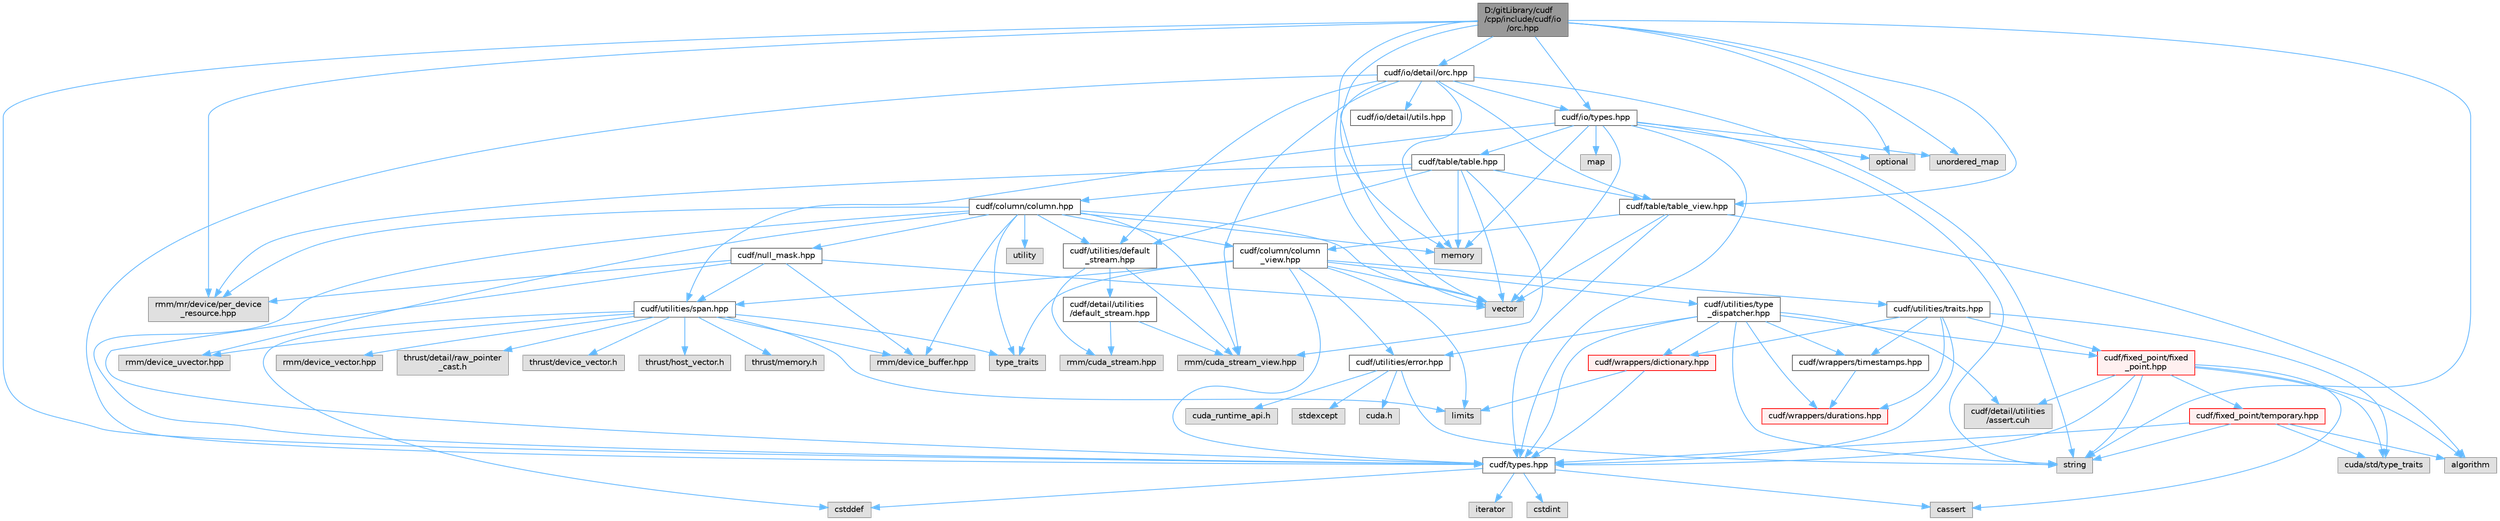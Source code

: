 digraph "D:/gitLibrary/cudf/cpp/include/cudf/io/orc.hpp"
{
 // LATEX_PDF_SIZE
  bgcolor="transparent";
  edge [fontname=Helvetica,fontsize=10,labelfontname=Helvetica,labelfontsize=10];
  node [fontname=Helvetica,fontsize=10,shape=box,height=0.2,width=0.4];
  Node1 [id="Node000001",label="D:/gitLibrary/cudf\l/cpp/include/cudf/io\l/orc.hpp",height=0.2,width=0.4,color="gray40", fillcolor="grey60", style="filled", fontcolor="black",tooltip=" "];
  Node1 -> Node2 [id="edge1_Node000001_Node000002",color="steelblue1",style="solid",tooltip=" "];
  Node2 [id="Node000002",label="cudf/io/detail/orc.hpp",height=0.2,width=0.4,color="grey40", fillcolor="white", style="filled",URL="$detail_2orc_8hpp.html",tooltip=" "];
  Node2 -> Node3 [id="edge2_Node000002_Node000003",color="steelblue1",style="solid",tooltip=" "];
  Node3 [id="Node000003",label="cudf/io/detail/utils.hpp",height=0.2,width=0.4,color="grey40", fillcolor="white", style="filled",URL="$utils_8hpp.html",tooltip=" "];
  Node2 -> Node4 [id="edge3_Node000002_Node000004",color="steelblue1",style="solid",tooltip=" "];
  Node4 [id="Node000004",label="cudf/io/types.hpp",height=0.2,width=0.4,color="grey40", fillcolor="white", style="filled",URL="$io_2types_8hpp.html",tooltip="cuDF-IO API type definitions"];
  Node4 -> Node5 [id="edge4_Node000004_Node000005",color="steelblue1",style="solid",tooltip=" "];
  Node5 [id="Node000005",label="cudf/table/table.hpp",height=0.2,width=0.4,color="grey40", fillcolor="white", style="filled",URL="$table_8hpp.html",tooltip="Class definition for cudf::table"];
  Node5 -> Node6 [id="edge5_Node000005_Node000006",color="steelblue1",style="solid",tooltip=" "];
  Node6 [id="Node000006",label="cudf/column/column.hpp",height=0.2,width=0.4,color="grey40", fillcolor="white", style="filled",URL="$column_8hpp.html",tooltip="Class definition for cudf::column"];
  Node6 -> Node7 [id="edge6_Node000006_Node000007",color="steelblue1",style="solid",tooltip=" "];
  Node7 [id="Node000007",label="cudf/column/column\l_view.hpp",height=0.2,width=0.4,color="grey40", fillcolor="white", style="filled",URL="$column__view_8hpp.html",tooltip="column view class definitions"];
  Node7 -> Node8 [id="edge7_Node000007_Node000008",color="steelblue1",style="solid",tooltip=" "];
  Node8 [id="Node000008",label="cudf/types.hpp",height=0.2,width=0.4,color="grey40", fillcolor="white", style="filled",URL="$types_8hpp.html",tooltip="Type declarations for libcudf."];
  Node8 -> Node9 [id="edge8_Node000008_Node000009",color="steelblue1",style="solid",tooltip=" "];
  Node9 [id="Node000009",label="cassert",height=0.2,width=0.4,color="grey60", fillcolor="#E0E0E0", style="filled",tooltip=" "];
  Node8 -> Node10 [id="edge9_Node000008_Node000010",color="steelblue1",style="solid",tooltip=" "];
  Node10 [id="Node000010",label="cstddef",height=0.2,width=0.4,color="grey60", fillcolor="#E0E0E0", style="filled",tooltip=" "];
  Node8 -> Node11 [id="edge10_Node000008_Node000011",color="steelblue1",style="solid",tooltip=" "];
  Node11 [id="Node000011",label="cstdint",height=0.2,width=0.4,color="grey60", fillcolor="#E0E0E0", style="filled",tooltip=" "];
  Node8 -> Node12 [id="edge11_Node000008_Node000012",color="steelblue1",style="solid",tooltip=" "];
  Node12 [id="Node000012",label="iterator",height=0.2,width=0.4,color="grey60", fillcolor="#E0E0E0", style="filled",tooltip=" "];
  Node7 -> Node13 [id="edge12_Node000007_Node000013",color="steelblue1",style="solid",tooltip=" "];
  Node13 [id="Node000013",label="cudf/utilities/error.hpp",height=0.2,width=0.4,color="grey40", fillcolor="white", style="filled",URL="$error_8hpp.html",tooltip=" "];
  Node13 -> Node14 [id="edge13_Node000013_Node000014",color="steelblue1",style="solid",tooltip=" "];
  Node14 [id="Node000014",label="cuda.h",height=0.2,width=0.4,color="grey60", fillcolor="#E0E0E0", style="filled",tooltip=" "];
  Node13 -> Node15 [id="edge14_Node000013_Node000015",color="steelblue1",style="solid",tooltip=" "];
  Node15 [id="Node000015",label="cuda_runtime_api.h",height=0.2,width=0.4,color="grey60", fillcolor="#E0E0E0", style="filled",tooltip=" "];
  Node13 -> Node16 [id="edge15_Node000013_Node000016",color="steelblue1",style="solid",tooltip=" "];
  Node16 [id="Node000016",label="stdexcept",height=0.2,width=0.4,color="grey60", fillcolor="#E0E0E0", style="filled",tooltip=" "];
  Node13 -> Node17 [id="edge16_Node000013_Node000017",color="steelblue1",style="solid",tooltip=" "];
  Node17 [id="Node000017",label="string",height=0.2,width=0.4,color="grey60", fillcolor="#E0E0E0", style="filled",tooltip=" "];
  Node7 -> Node18 [id="edge17_Node000007_Node000018",color="steelblue1",style="solid",tooltip=" "];
  Node18 [id="Node000018",label="cudf/utilities/span.hpp",height=0.2,width=0.4,color="grey40", fillcolor="white", style="filled",URL="$span_8hpp.html",tooltip=" "];
  Node18 -> Node19 [id="edge18_Node000018_Node000019",color="steelblue1",style="solid",tooltip=" "];
  Node19 [id="Node000019",label="rmm/device_buffer.hpp",height=0.2,width=0.4,color="grey60", fillcolor="#E0E0E0", style="filled",tooltip=" "];
  Node18 -> Node20 [id="edge19_Node000018_Node000020",color="steelblue1",style="solid",tooltip=" "];
  Node20 [id="Node000020",label="rmm/device_uvector.hpp",height=0.2,width=0.4,color="grey60", fillcolor="#E0E0E0", style="filled",tooltip=" "];
  Node18 -> Node21 [id="edge20_Node000018_Node000021",color="steelblue1",style="solid",tooltip=" "];
  Node21 [id="Node000021",label="rmm/device_vector.hpp",height=0.2,width=0.4,color="grey60", fillcolor="#E0E0E0", style="filled",tooltip=" "];
  Node18 -> Node22 [id="edge21_Node000018_Node000022",color="steelblue1",style="solid",tooltip=" "];
  Node22 [id="Node000022",label="thrust/detail/raw_pointer\l_cast.h",height=0.2,width=0.4,color="grey60", fillcolor="#E0E0E0", style="filled",tooltip=" "];
  Node18 -> Node23 [id="edge22_Node000018_Node000023",color="steelblue1",style="solid",tooltip=" "];
  Node23 [id="Node000023",label="thrust/device_vector.h",height=0.2,width=0.4,color="grey60", fillcolor="#E0E0E0", style="filled",tooltip=" "];
  Node18 -> Node24 [id="edge23_Node000018_Node000024",color="steelblue1",style="solid",tooltip=" "];
  Node24 [id="Node000024",label="thrust/host_vector.h",height=0.2,width=0.4,color="grey60", fillcolor="#E0E0E0", style="filled",tooltip=" "];
  Node18 -> Node25 [id="edge24_Node000018_Node000025",color="steelblue1",style="solid",tooltip=" "];
  Node25 [id="Node000025",label="thrust/memory.h",height=0.2,width=0.4,color="grey60", fillcolor="#E0E0E0", style="filled",tooltip=" "];
  Node18 -> Node10 [id="edge25_Node000018_Node000010",color="steelblue1",style="solid",tooltip=" "];
  Node18 -> Node26 [id="edge26_Node000018_Node000026",color="steelblue1",style="solid",tooltip=" "];
  Node26 [id="Node000026",label="limits",height=0.2,width=0.4,color="grey60", fillcolor="#E0E0E0", style="filled",tooltip=" "];
  Node18 -> Node27 [id="edge27_Node000018_Node000027",color="steelblue1",style="solid",tooltip=" "];
  Node27 [id="Node000027",label="type_traits",height=0.2,width=0.4,color="grey60", fillcolor="#E0E0E0", style="filled",tooltip=" "];
  Node7 -> Node28 [id="edge28_Node000007_Node000028",color="steelblue1",style="solid",tooltip=" "];
  Node28 [id="Node000028",label="cudf/utilities/traits.hpp",height=0.2,width=0.4,color="grey40", fillcolor="white", style="filled",URL="$traits_8hpp.html",tooltip=" "];
  Node28 -> Node29 [id="edge29_Node000028_Node000029",color="steelblue1",style="solid",tooltip=" "];
  Node29 [id="Node000029",label="cudf/fixed_point/fixed\l_point.hpp",height=0.2,width=0.4,color="red", fillcolor="#FFF0F0", style="filled",URL="$fixed__point_8hpp.html",tooltip="Class definition for fixed point data type"];
  Node29 -> Node30 [id="edge30_Node000029_Node000030",color="steelblue1",style="solid",tooltip=" "];
  Node30 [id="Node000030",label="cudf/detail/utilities\l/assert.cuh",height=0.2,width=0.4,color="grey60", fillcolor="#E0E0E0", style="filled",tooltip=" "];
  Node29 -> Node31 [id="edge31_Node000029_Node000031",color="steelblue1",style="solid",tooltip=" "];
  Node31 [id="Node000031",label="cudf/fixed_point/temporary.hpp",height=0.2,width=0.4,color="red", fillcolor="#FFF0F0", style="filled",URL="$temporary_8hpp.html",tooltip=" "];
  Node31 -> Node8 [id="edge32_Node000031_Node000008",color="steelblue1",style="solid",tooltip=" "];
  Node31 -> Node34 [id="edge33_Node000031_Node000034",color="steelblue1",style="solid",tooltip=" "];
  Node34 [id="Node000034",label="cuda/std/type_traits",height=0.2,width=0.4,color="grey60", fillcolor="#E0E0E0", style="filled",tooltip=" "];
  Node31 -> Node35 [id="edge34_Node000031_Node000035",color="steelblue1",style="solid",tooltip=" "];
  Node35 [id="Node000035",label="algorithm",height=0.2,width=0.4,color="grey60", fillcolor="#E0E0E0", style="filled",tooltip=" "];
  Node31 -> Node17 [id="edge35_Node000031_Node000017",color="steelblue1",style="solid",tooltip=" "];
  Node29 -> Node8 [id="edge36_Node000029_Node000008",color="steelblue1",style="solid",tooltip=" "];
  Node29 -> Node34 [id="edge37_Node000029_Node000034",color="steelblue1",style="solid",tooltip=" "];
  Node29 -> Node35 [id="edge38_Node000029_Node000035",color="steelblue1",style="solid",tooltip=" "];
  Node29 -> Node9 [id="edge39_Node000029_Node000009",color="steelblue1",style="solid",tooltip=" "];
  Node29 -> Node17 [id="edge40_Node000029_Node000017",color="steelblue1",style="solid",tooltip=" "];
  Node28 -> Node8 [id="edge41_Node000028_Node000008",color="steelblue1",style="solid",tooltip=" "];
  Node28 -> Node37 [id="edge42_Node000028_Node000037",color="steelblue1",style="solid",tooltip=" "];
  Node37 [id="Node000037",label="cudf/wrappers/dictionary.hpp",height=0.2,width=0.4,color="red", fillcolor="#FFF0F0", style="filled",URL="$dictionary_8hpp.html",tooltip="Concrete type definition for dictionary columns."];
  Node37 -> Node8 [id="edge43_Node000037_Node000008",color="steelblue1",style="solid",tooltip=" "];
  Node37 -> Node26 [id="edge44_Node000037_Node000026",color="steelblue1",style="solid",tooltip=" "];
  Node28 -> Node39 [id="edge45_Node000028_Node000039",color="steelblue1",style="solid",tooltip=" "];
  Node39 [id="Node000039",label="cudf/wrappers/durations.hpp",height=0.2,width=0.4,color="red", fillcolor="#FFF0F0", style="filled",URL="$durations_8hpp.html",tooltip="Concrete type definitions for int32_t and int64_t durations in varying resolutions."];
  Node28 -> Node41 [id="edge46_Node000028_Node000041",color="steelblue1",style="solid",tooltip=" "];
  Node41 [id="Node000041",label="cudf/wrappers/timestamps.hpp",height=0.2,width=0.4,color="grey40", fillcolor="white", style="filled",URL="$timestamps_8hpp.html",tooltip="Concrete type definitions for int32_t and int64_t timestamps in varying resolutions as durations sinc..."];
  Node41 -> Node39 [id="edge47_Node000041_Node000039",color="steelblue1",style="solid",tooltip=" "];
  Node28 -> Node34 [id="edge48_Node000028_Node000034",color="steelblue1",style="solid",tooltip=" "];
  Node7 -> Node42 [id="edge49_Node000007_Node000042",color="steelblue1",style="solid",tooltip=" "];
  Node42 [id="Node000042",label="cudf/utilities/type\l_dispatcher.hpp",height=0.2,width=0.4,color="grey40", fillcolor="white", style="filled",URL="$type__dispatcher_8hpp.html",tooltip="Defines the mapping between cudf::type_id runtime type information and concrete C++ types."];
  Node42 -> Node30 [id="edge50_Node000042_Node000030",color="steelblue1",style="solid",tooltip=" "];
  Node42 -> Node29 [id="edge51_Node000042_Node000029",color="steelblue1",style="solid",tooltip=" "];
  Node42 -> Node8 [id="edge52_Node000042_Node000008",color="steelblue1",style="solid",tooltip=" "];
  Node42 -> Node13 [id="edge53_Node000042_Node000013",color="steelblue1",style="solid",tooltip=" "];
  Node42 -> Node37 [id="edge54_Node000042_Node000037",color="steelblue1",style="solid",tooltip=" "];
  Node42 -> Node39 [id="edge55_Node000042_Node000039",color="steelblue1",style="solid",tooltip=" "];
  Node42 -> Node41 [id="edge56_Node000042_Node000041",color="steelblue1",style="solid",tooltip=" "];
  Node42 -> Node17 [id="edge57_Node000042_Node000017",color="steelblue1",style="solid",tooltip=" "];
  Node7 -> Node26 [id="edge58_Node000007_Node000026",color="steelblue1",style="solid",tooltip=" "];
  Node7 -> Node27 [id="edge59_Node000007_Node000027",color="steelblue1",style="solid",tooltip=" "];
  Node7 -> Node43 [id="edge60_Node000007_Node000043",color="steelblue1",style="solid",tooltip=" "];
  Node43 [id="Node000043",label="vector",height=0.2,width=0.4,color="grey60", fillcolor="#E0E0E0", style="filled",tooltip=" "];
  Node6 -> Node44 [id="edge61_Node000006_Node000044",color="steelblue1",style="solid",tooltip=" "];
  Node44 [id="Node000044",label="cudf/null_mask.hpp",height=0.2,width=0.4,color="grey40", fillcolor="white", style="filled",URL="$null__mask_8hpp.html",tooltip="APIs for managing validity bitmasks"];
  Node44 -> Node8 [id="edge62_Node000044_Node000008",color="steelblue1",style="solid",tooltip=" "];
  Node44 -> Node18 [id="edge63_Node000044_Node000018",color="steelblue1",style="solid",tooltip=" "];
  Node44 -> Node19 [id="edge64_Node000044_Node000019",color="steelblue1",style="solid",tooltip=" "];
  Node44 -> Node45 [id="edge65_Node000044_Node000045",color="steelblue1",style="solid",tooltip=" "];
  Node45 [id="Node000045",label="rmm/mr/device/per_device\l_resource.hpp",height=0.2,width=0.4,color="grey60", fillcolor="#E0E0E0", style="filled",tooltip=" "];
  Node44 -> Node43 [id="edge66_Node000044_Node000043",color="steelblue1",style="solid",tooltip=" "];
  Node6 -> Node8 [id="edge67_Node000006_Node000008",color="steelblue1",style="solid",tooltip=" "];
  Node6 -> Node46 [id="edge68_Node000006_Node000046",color="steelblue1",style="solid",tooltip=" "];
  Node46 [id="Node000046",label="cudf/utilities/default\l_stream.hpp",height=0.2,width=0.4,color="grey40", fillcolor="white", style="filled",URL="$utilities_2default__stream_8hpp.html",tooltip=" "];
  Node46 -> Node47 [id="edge69_Node000046_Node000047",color="steelblue1",style="solid",tooltip=" "];
  Node47 [id="Node000047",label="cudf/detail/utilities\l/default_stream.hpp",height=0.2,width=0.4,color="grey40", fillcolor="white", style="filled",URL="$detail_2utilities_2default__stream_8hpp.html",tooltip=" "];
  Node47 -> Node48 [id="edge70_Node000047_Node000048",color="steelblue1",style="solid",tooltip=" "];
  Node48 [id="Node000048",label="rmm/cuda_stream.hpp",height=0.2,width=0.4,color="grey60", fillcolor="#E0E0E0", style="filled",tooltip=" "];
  Node47 -> Node49 [id="edge71_Node000047_Node000049",color="steelblue1",style="solid",tooltip=" "];
  Node49 [id="Node000049",label="rmm/cuda_stream_view.hpp",height=0.2,width=0.4,color="grey60", fillcolor="#E0E0E0", style="filled",tooltip=" "];
  Node46 -> Node48 [id="edge72_Node000046_Node000048",color="steelblue1",style="solid",tooltip=" "];
  Node46 -> Node49 [id="edge73_Node000046_Node000049",color="steelblue1",style="solid",tooltip=" "];
  Node6 -> Node49 [id="edge74_Node000006_Node000049",color="steelblue1",style="solid",tooltip=" "];
  Node6 -> Node19 [id="edge75_Node000006_Node000019",color="steelblue1",style="solid",tooltip=" "];
  Node6 -> Node20 [id="edge76_Node000006_Node000020",color="steelblue1",style="solid",tooltip=" "];
  Node6 -> Node45 [id="edge77_Node000006_Node000045",color="steelblue1",style="solid",tooltip=" "];
  Node6 -> Node50 [id="edge78_Node000006_Node000050",color="steelblue1",style="solid",tooltip=" "];
  Node50 [id="Node000050",label="memory",height=0.2,width=0.4,color="grey60", fillcolor="#E0E0E0", style="filled",tooltip=" "];
  Node6 -> Node27 [id="edge79_Node000006_Node000027",color="steelblue1",style="solid",tooltip=" "];
  Node6 -> Node51 [id="edge80_Node000006_Node000051",color="steelblue1",style="solid",tooltip=" "];
  Node51 [id="Node000051",label="utility",height=0.2,width=0.4,color="grey60", fillcolor="#E0E0E0", style="filled",tooltip=" "];
  Node6 -> Node43 [id="edge81_Node000006_Node000043",color="steelblue1",style="solid",tooltip=" "];
  Node5 -> Node52 [id="edge82_Node000005_Node000052",color="steelblue1",style="solid",tooltip=" "];
  Node52 [id="Node000052",label="cudf/table/table_view.hpp",height=0.2,width=0.4,color="grey40", fillcolor="white", style="filled",URL="$table__view_8hpp.html",tooltip="Class definitions for (mutable)_table_view"];
  Node52 -> Node7 [id="edge83_Node000052_Node000007",color="steelblue1",style="solid",tooltip=" "];
  Node52 -> Node8 [id="edge84_Node000052_Node000008",color="steelblue1",style="solid",tooltip=" "];
  Node52 -> Node35 [id="edge85_Node000052_Node000035",color="steelblue1",style="solid",tooltip=" "];
  Node52 -> Node43 [id="edge86_Node000052_Node000043",color="steelblue1",style="solid",tooltip=" "];
  Node5 -> Node46 [id="edge87_Node000005_Node000046",color="steelblue1",style="solid",tooltip=" "];
  Node5 -> Node49 [id="edge88_Node000005_Node000049",color="steelblue1",style="solid",tooltip=" "];
  Node5 -> Node45 [id="edge89_Node000005_Node000045",color="steelblue1",style="solid",tooltip=" "];
  Node5 -> Node50 [id="edge90_Node000005_Node000050",color="steelblue1",style="solid",tooltip=" "];
  Node5 -> Node43 [id="edge91_Node000005_Node000043",color="steelblue1",style="solid",tooltip=" "];
  Node4 -> Node8 [id="edge92_Node000004_Node000008",color="steelblue1",style="solid",tooltip=" "];
  Node4 -> Node18 [id="edge93_Node000004_Node000018",color="steelblue1",style="solid",tooltip=" "];
  Node4 -> Node53 [id="edge94_Node000004_Node000053",color="steelblue1",style="solid",tooltip=" "];
  Node53 [id="Node000053",label="map",height=0.2,width=0.4,color="grey60", fillcolor="#E0E0E0", style="filled",tooltip=" "];
  Node4 -> Node50 [id="edge95_Node000004_Node000050",color="steelblue1",style="solid",tooltip=" "];
  Node4 -> Node54 [id="edge96_Node000004_Node000054",color="steelblue1",style="solid",tooltip=" "];
  Node54 [id="Node000054",label="optional",height=0.2,width=0.4,color="grey60", fillcolor="#E0E0E0", style="filled",tooltip=" "];
  Node4 -> Node17 [id="edge97_Node000004_Node000017",color="steelblue1",style="solid",tooltip=" "];
  Node4 -> Node55 [id="edge98_Node000004_Node000055",color="steelblue1",style="solid",tooltip=" "];
  Node55 [id="Node000055",label="unordered_map",height=0.2,width=0.4,color="grey60", fillcolor="#E0E0E0", style="filled",tooltip=" "];
  Node4 -> Node43 [id="edge99_Node000004_Node000043",color="steelblue1",style="solid",tooltip=" "];
  Node2 -> Node52 [id="edge100_Node000002_Node000052",color="steelblue1",style="solid",tooltip=" "];
  Node2 -> Node8 [id="edge101_Node000002_Node000008",color="steelblue1",style="solid",tooltip=" "];
  Node2 -> Node46 [id="edge102_Node000002_Node000046",color="steelblue1",style="solid",tooltip=" "];
  Node2 -> Node50 [id="edge103_Node000002_Node000050",color="steelblue1",style="solid",tooltip=" "];
  Node2 -> Node17 [id="edge104_Node000002_Node000017",color="steelblue1",style="solid",tooltip=" "];
  Node2 -> Node43 [id="edge105_Node000002_Node000043",color="steelblue1",style="solid",tooltip=" "];
  Node2 -> Node49 [id="edge106_Node000002_Node000049",color="steelblue1",style="solid",tooltip=" "];
  Node1 -> Node4 [id="edge107_Node000001_Node000004",color="steelblue1",style="solid",tooltip=" "];
  Node1 -> Node52 [id="edge108_Node000001_Node000052",color="steelblue1",style="solid",tooltip=" "];
  Node1 -> Node8 [id="edge109_Node000001_Node000008",color="steelblue1",style="solid",tooltip=" "];
  Node1 -> Node45 [id="edge110_Node000001_Node000045",color="steelblue1",style="solid",tooltip=" "];
  Node1 -> Node50 [id="edge111_Node000001_Node000050",color="steelblue1",style="solid",tooltip=" "];
  Node1 -> Node54 [id="edge112_Node000001_Node000054",color="steelblue1",style="solid",tooltip=" "];
  Node1 -> Node17 [id="edge113_Node000001_Node000017",color="steelblue1",style="solid",tooltip=" "];
  Node1 -> Node55 [id="edge114_Node000001_Node000055",color="steelblue1",style="solid",tooltip=" "];
  Node1 -> Node43 [id="edge115_Node000001_Node000043",color="steelblue1",style="solid",tooltip=" "];
}
